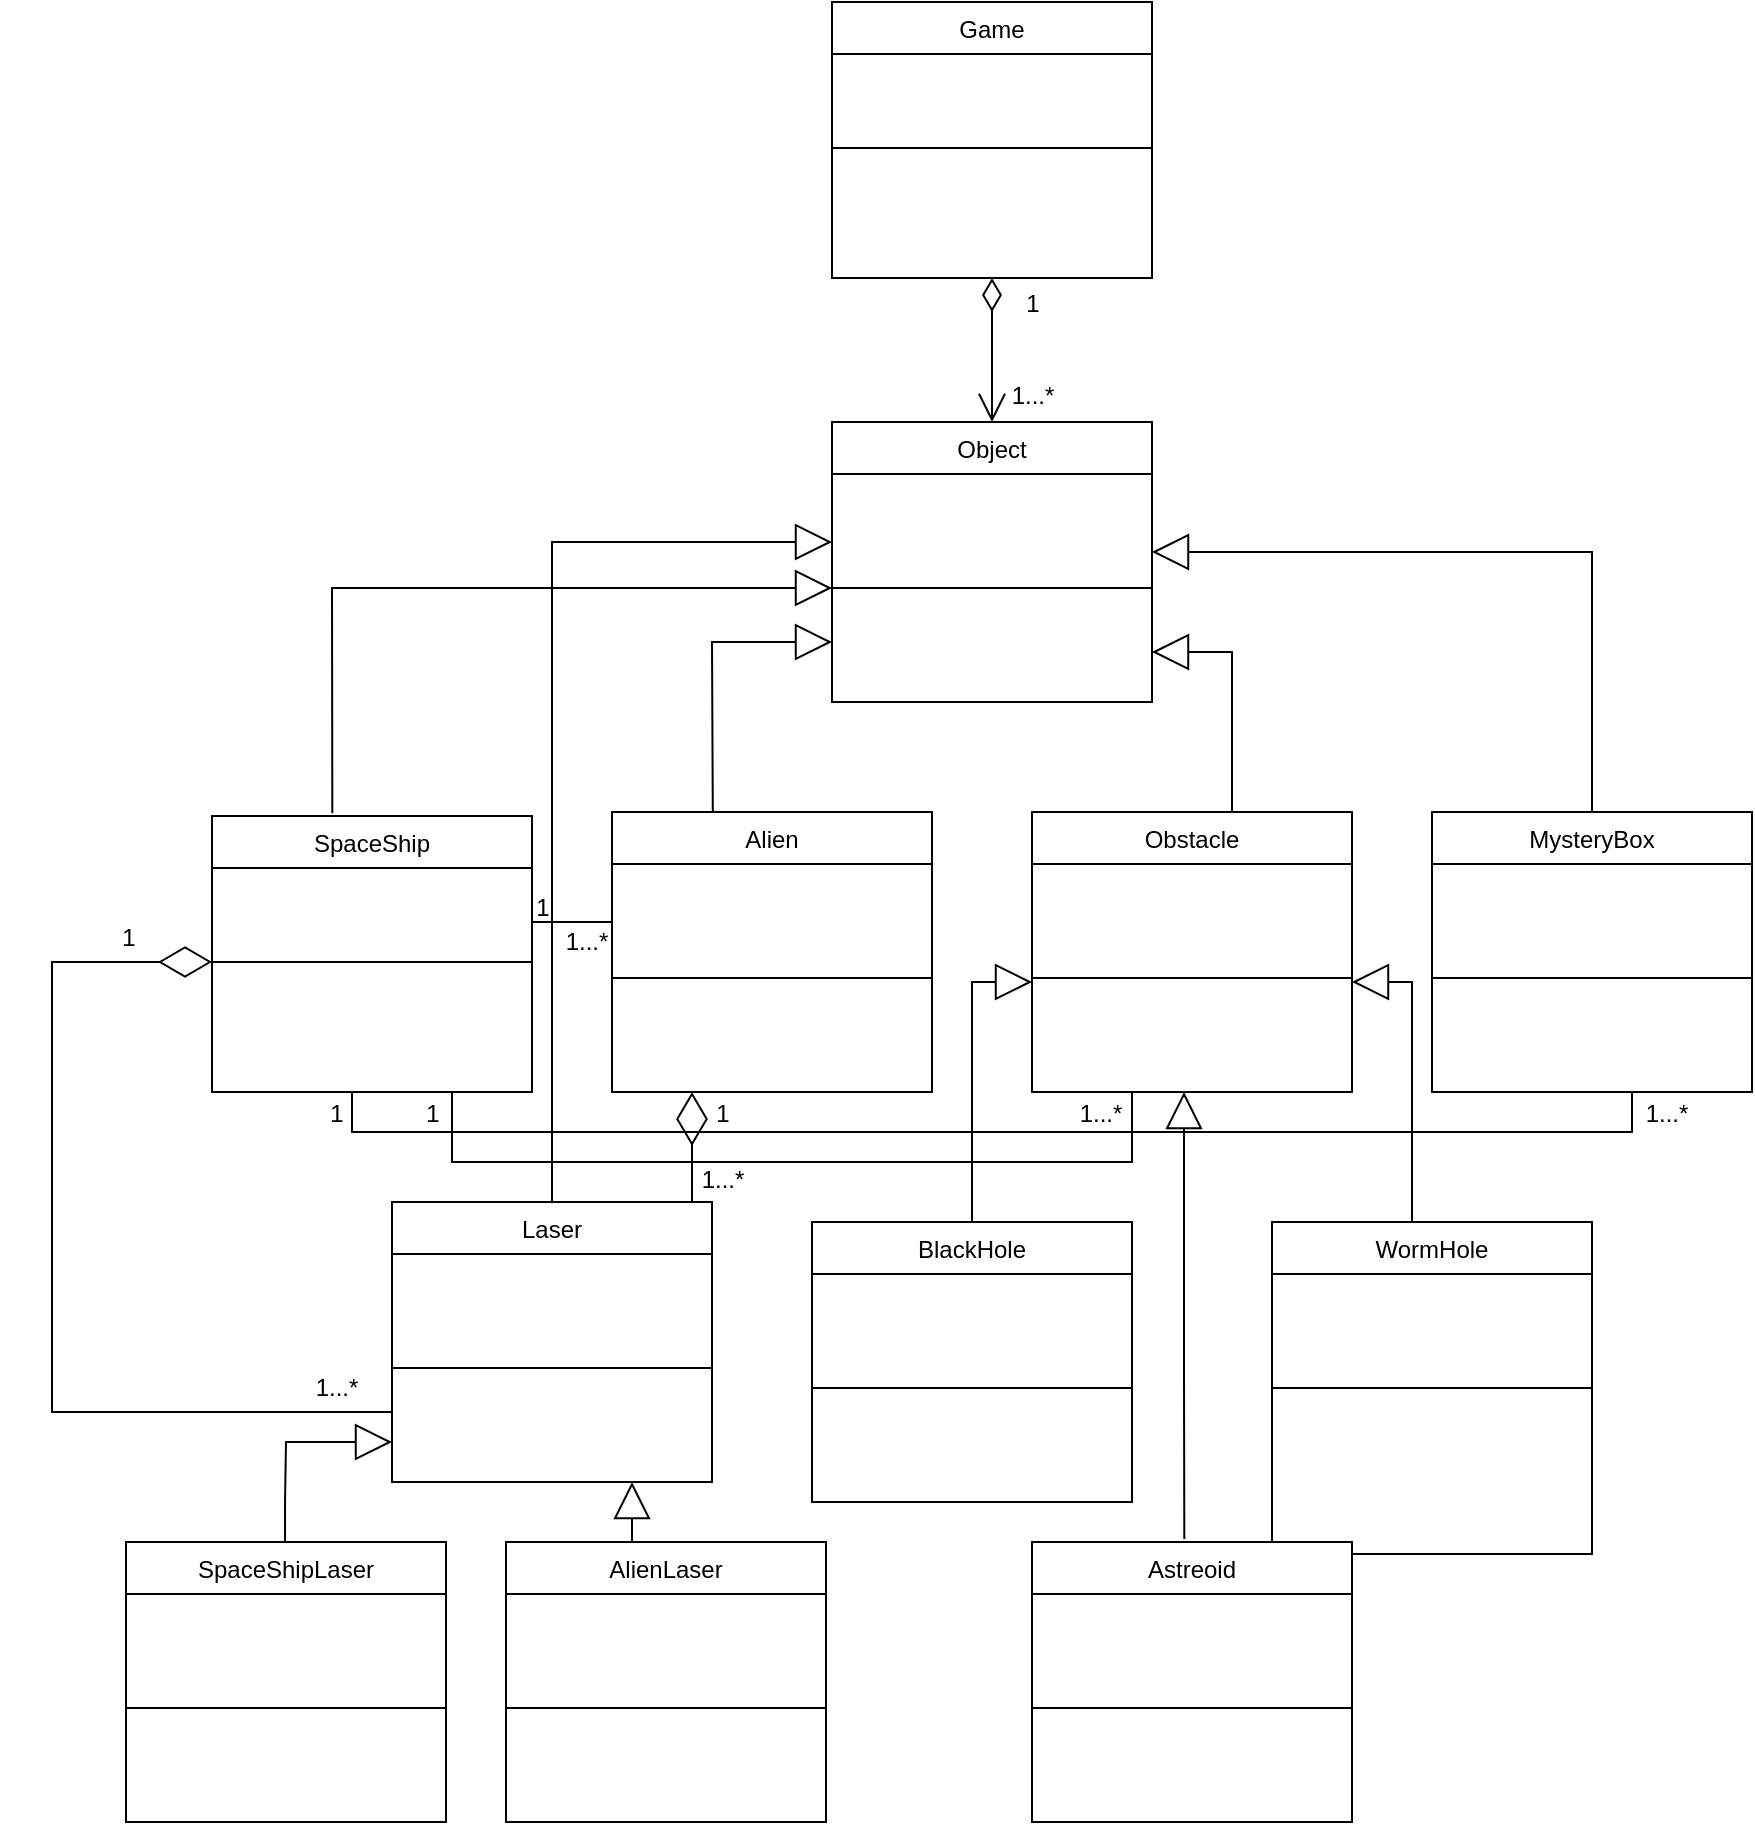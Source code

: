 <mxfile version="21.1.4" type="github">
  <diagram id="lubm0k9jyPDdO1Zf7azb" name="Sayfa -1">
    <mxGraphModel dx="1877" dy="541" grid="1" gridSize="10" guides="1" tooltips="1" connect="1" arrows="1" fold="1" page="1" pageScale="1" pageWidth="827" pageHeight="1169" math="0" shadow="0">
      <root>
        <mxCell id="WIyWlLk6GJQsqaUBKTNV-0" />
        <mxCell id="WIyWlLk6GJQsqaUBKTNV-1" parent="WIyWlLk6GJQsqaUBKTNV-0" />
        <mxCell id="gMKxESJ84tpYG7xQci_V-18" value="" style="endArrow=open;html=1;endSize=12;startArrow=diamondThin;startSize=14;startFill=0;edgeStyle=orthogonalEdgeStyle;align=left;verticalAlign=bottom;rounded=0;" parent="WIyWlLk6GJQsqaUBKTNV-1" edge="1">
          <mxGeometry x="-1" y="3" relative="1" as="geometry">
            <mxPoint x="59" y="218" as="sourcePoint" />
            <mxPoint x="59" y="290" as="targetPoint" />
            <Array as="points">
              <mxPoint x="59" y="288" />
            </Array>
          </mxGeometry>
        </mxCell>
        <mxCell id="zkfFHV4jXpPFQw0GAbJ--0" value="Game" style="swimlane;fontStyle=0;align=center;verticalAlign=top;childLayout=stackLayout;horizontal=1;startSize=26;horizontalStack=0;resizeParent=1;resizeLast=0;collapsible=1;marginBottom=0;rounded=0;shadow=0;strokeWidth=1;" parent="WIyWlLk6GJQsqaUBKTNV-1" vertex="1">
          <mxGeometry x="-21" y="80" width="160" height="138" as="geometry">
            <mxRectangle x="230" y="140" width="160" height="26" as="alternateBounds" />
          </mxGeometry>
        </mxCell>
        <mxCell id="zkfFHV4jXpPFQw0GAbJ--4" value="" style="line;html=1;strokeWidth=1;align=left;verticalAlign=middle;spacingTop=-1;spacingLeft=3;spacingRight=3;rotatable=0;labelPosition=right;points=[];portConstraint=eastwest;" parent="zkfFHV4jXpPFQw0GAbJ--0" vertex="1">
          <mxGeometry y="26" width="160" height="94" as="geometry" />
        </mxCell>
        <mxCell id="zkfFHV4jXpPFQw0GAbJ--6" value="SpaceShip" style="swimlane;fontStyle=0;align=center;verticalAlign=top;childLayout=stackLayout;horizontal=1;startSize=26;horizontalStack=0;resizeParent=1;resizeLast=0;collapsible=1;marginBottom=0;rounded=0;shadow=0;strokeWidth=1;" parent="WIyWlLk6GJQsqaUBKTNV-1" vertex="1">
          <mxGeometry x="-331" y="487" width="160" height="138" as="geometry">
            <mxRectangle x="130" y="380" width="160" height="26" as="alternateBounds" />
          </mxGeometry>
        </mxCell>
        <mxCell id="zkfFHV4jXpPFQw0GAbJ--9" value="" style="line;html=1;strokeWidth=1;align=left;verticalAlign=middle;spacingTop=-1;spacingLeft=3;spacingRight=3;rotatable=0;labelPosition=right;points=[];portConstraint=eastwest;" parent="zkfFHV4jXpPFQw0GAbJ--6" vertex="1">
          <mxGeometry y="26" width="160" height="94" as="geometry" />
        </mxCell>
        <mxCell id="zkfFHV4jXpPFQw0GAbJ--17" value="Object" style="swimlane;fontStyle=0;align=center;verticalAlign=top;childLayout=stackLayout;horizontal=1;startSize=26;horizontalStack=0;resizeParent=1;resizeLast=0;collapsible=1;marginBottom=0;rounded=0;shadow=0;strokeWidth=1;" parent="WIyWlLk6GJQsqaUBKTNV-1" vertex="1">
          <mxGeometry x="-21" y="290" width="160" height="140" as="geometry">
            <mxRectangle x="550" y="140" width="160" height="26" as="alternateBounds" />
          </mxGeometry>
        </mxCell>
        <mxCell id="zkfFHV4jXpPFQw0GAbJ--23" value="" style="line;html=1;strokeWidth=1;align=left;verticalAlign=middle;spacingTop=-1;spacingLeft=3;spacingRight=3;rotatable=0;labelPosition=right;points=[];portConstraint=eastwest;" parent="zkfFHV4jXpPFQw0GAbJ--17" vertex="1">
          <mxGeometry y="26" width="160" height="114" as="geometry" />
        </mxCell>
        <mxCell id="gMKxESJ84tpYG7xQci_V-3" value="Alien" style="swimlane;fontStyle=0;align=center;verticalAlign=top;childLayout=stackLayout;horizontal=1;startSize=26;horizontalStack=0;resizeParent=1;resizeLast=0;collapsible=1;marginBottom=0;rounded=0;shadow=0;strokeWidth=1;" parent="WIyWlLk6GJQsqaUBKTNV-1" vertex="1">
          <mxGeometry x="-131" y="485" width="160" height="140" as="geometry">
            <mxRectangle x="550" y="140" width="160" height="26" as="alternateBounds" />
          </mxGeometry>
        </mxCell>
        <mxCell id="gMKxESJ84tpYG7xQci_V-37" value="" style="endArrow=none;html=1;edgeStyle=orthogonalEdgeStyle;rounded=0;" parent="gMKxESJ84tpYG7xQci_V-3" edge="1">
          <mxGeometry relative="1" as="geometry">
            <mxPoint x="-40" y="55" as="sourcePoint" />
            <mxPoint y="55" as="targetPoint" />
          </mxGeometry>
        </mxCell>
        <mxCell id="gMKxESJ84tpYG7xQci_V-4" value="" style="line;html=1;strokeWidth=1;align=left;verticalAlign=middle;spacingTop=-1;spacingLeft=3;spacingRight=3;rotatable=0;labelPosition=right;points=[];portConstraint=eastwest;" parent="gMKxESJ84tpYG7xQci_V-3" vertex="1">
          <mxGeometry y="26" width="160" height="114" as="geometry" />
        </mxCell>
        <mxCell id="gMKxESJ84tpYG7xQci_V-5" value="Laser" style="swimlane;fontStyle=0;align=center;verticalAlign=top;childLayout=stackLayout;horizontal=1;startSize=26;horizontalStack=0;resizeParent=1;resizeLast=0;collapsible=1;marginBottom=0;rounded=0;shadow=0;strokeWidth=1;" parent="WIyWlLk6GJQsqaUBKTNV-1" vertex="1">
          <mxGeometry x="-241" y="680" width="160" height="140" as="geometry">
            <mxRectangle x="550" y="140" width="160" height="26" as="alternateBounds" />
          </mxGeometry>
        </mxCell>
        <mxCell id="gMKxESJ84tpYG7xQci_V-6" value="" style="line;html=1;strokeWidth=1;align=left;verticalAlign=middle;spacingTop=-1;spacingLeft=3;spacingRight=3;rotatable=0;labelPosition=right;points=[];portConstraint=eastwest;" parent="gMKxESJ84tpYG7xQci_V-5" vertex="1">
          <mxGeometry y="26" width="160" height="114" as="geometry" />
        </mxCell>
        <mxCell id="gMKxESJ84tpYG7xQci_V-43" value="" style="endArrow=none;html=1;edgeStyle=orthogonalEdgeStyle;rounded=0;" parent="gMKxESJ84tpYG7xQci_V-5" edge="1">
          <mxGeometry relative="1" as="geometry">
            <mxPoint x="30" y="-55" as="sourcePoint" />
            <mxPoint x="320" y="-55" as="targetPoint" />
            <Array as="points">
              <mxPoint x="30" y="-20" />
              <mxPoint x="370" y="-20" />
              <mxPoint x="370" y="-55" />
            </Array>
          </mxGeometry>
        </mxCell>
        <mxCell id="gMKxESJ84tpYG7xQci_V-7" value="Obstacle" style="swimlane;fontStyle=0;align=center;verticalAlign=top;childLayout=stackLayout;horizontal=1;startSize=26;horizontalStack=0;resizeParent=1;resizeLast=0;collapsible=1;marginBottom=0;rounded=0;shadow=0;strokeWidth=1;" parent="WIyWlLk6GJQsqaUBKTNV-1" vertex="1">
          <mxGeometry x="79" y="485" width="160" height="140" as="geometry">
            <mxRectangle x="550" y="140" width="160" height="26" as="alternateBounds" />
          </mxGeometry>
        </mxCell>
        <mxCell id="gMKxESJ84tpYG7xQci_V-8" value="" style="line;html=1;strokeWidth=1;align=left;verticalAlign=middle;spacingTop=-1;spacingLeft=3;spacingRight=3;rotatable=0;labelPosition=right;points=[];portConstraint=eastwest;" parent="gMKxESJ84tpYG7xQci_V-7" vertex="1">
          <mxGeometry y="26" width="160" height="114" as="geometry" />
        </mxCell>
        <mxCell id="gMKxESJ84tpYG7xQci_V-31" value="" style="endArrow=block;endSize=16;endFill=0;html=1;rounded=0;" parent="gMKxESJ84tpYG7xQci_V-7" edge="1">
          <mxGeometry width="160" relative="1" as="geometry">
            <mxPoint x="190" y="205" as="sourcePoint" />
            <mxPoint x="160" y="85" as="targetPoint" />
            <Array as="points">
              <mxPoint x="190" y="85" />
            </Array>
          </mxGeometry>
        </mxCell>
        <mxCell id="gMKxESJ84tpYG7xQci_V-9" value="BlackHole" style="swimlane;fontStyle=0;align=center;verticalAlign=top;childLayout=stackLayout;horizontal=1;startSize=26;horizontalStack=0;resizeParent=1;resizeLast=0;collapsible=1;marginBottom=0;rounded=0;shadow=0;strokeWidth=1;" parent="WIyWlLk6GJQsqaUBKTNV-1" vertex="1">
          <mxGeometry x="-31" y="690" width="160" height="140" as="geometry">
            <mxRectangle x="550" y="140" width="160" height="26" as="alternateBounds" />
          </mxGeometry>
        </mxCell>
        <mxCell id="gMKxESJ84tpYG7xQci_V-10" value="" style="line;html=1;strokeWidth=1;align=left;verticalAlign=middle;spacingTop=-1;spacingLeft=3;spacingRight=3;rotatable=0;labelPosition=right;points=[];portConstraint=eastwest;" parent="gMKxESJ84tpYG7xQci_V-9" vertex="1">
          <mxGeometry y="26" width="160" height="114" as="geometry" />
        </mxCell>
        <mxCell id="gMKxESJ84tpYG7xQci_V-11" value="WormHole" style="swimlane;fontStyle=0;align=center;verticalAlign=top;childLayout=stackLayout;horizontal=1;startSize=26;horizontalStack=0;resizeParent=1;resizeLast=0;collapsible=1;marginBottom=0;rounded=0;shadow=0;strokeWidth=1;" parent="WIyWlLk6GJQsqaUBKTNV-1" vertex="1">
          <mxGeometry x="199" y="690" width="160" height="166" as="geometry">
            <mxRectangle x="550" y="140" width="160" height="26" as="alternateBounds" />
          </mxGeometry>
        </mxCell>
        <mxCell id="gMKxESJ84tpYG7xQci_V-12" value="" style="line;html=1;strokeWidth=1;align=left;verticalAlign=middle;spacingTop=-1;spacingLeft=3;spacingRight=3;rotatable=0;labelPosition=right;points=[];portConstraint=eastwest;" parent="gMKxESJ84tpYG7xQci_V-11" vertex="1">
          <mxGeometry y="26" width="160" height="114" as="geometry" />
        </mxCell>
        <mxCell id="gMKxESJ84tpYG7xQci_V-13" value="Astreoid" style="swimlane;fontStyle=0;align=center;verticalAlign=top;childLayout=stackLayout;horizontal=1;startSize=26;horizontalStack=0;resizeParent=1;resizeLast=0;collapsible=1;marginBottom=0;rounded=0;shadow=0;strokeWidth=1;" parent="WIyWlLk6GJQsqaUBKTNV-1" vertex="1">
          <mxGeometry x="79" y="850" width="160" height="140" as="geometry">
            <mxRectangle x="550" y="140" width="160" height="26" as="alternateBounds" />
          </mxGeometry>
        </mxCell>
        <mxCell id="gMKxESJ84tpYG7xQci_V-14" value="" style="line;html=1;strokeWidth=1;align=left;verticalAlign=middle;spacingTop=-1;spacingLeft=3;spacingRight=3;rotatable=0;labelPosition=right;points=[];portConstraint=eastwest;" parent="gMKxESJ84tpYG7xQci_V-13" vertex="1">
          <mxGeometry y="26" width="160" height="114" as="geometry" />
        </mxCell>
        <mxCell id="gMKxESJ84tpYG7xQci_V-15" value="MysteryBox" style="swimlane;fontStyle=0;align=center;verticalAlign=top;childLayout=stackLayout;horizontal=1;startSize=26;horizontalStack=0;resizeParent=1;resizeLast=0;collapsible=1;marginBottom=0;rounded=0;shadow=0;strokeWidth=1;" parent="WIyWlLk6GJQsqaUBKTNV-1" vertex="1">
          <mxGeometry x="279" y="485" width="160" height="140" as="geometry">
            <mxRectangle x="550" y="140" width="160" height="26" as="alternateBounds" />
          </mxGeometry>
        </mxCell>
        <mxCell id="gMKxESJ84tpYG7xQci_V-16" value="" style="line;html=1;strokeWidth=1;align=left;verticalAlign=middle;spacingTop=-1;spacingLeft=3;spacingRight=3;rotatable=0;labelPosition=right;points=[];portConstraint=eastwest;" parent="gMKxESJ84tpYG7xQci_V-15" vertex="1">
          <mxGeometry y="26" width="160" height="114" as="geometry" />
        </mxCell>
        <mxCell id="gMKxESJ84tpYG7xQci_V-20" value="" style="endArrow=block;endSize=16;endFill=0;html=1;rounded=0;exitX=0.376;exitY=-0.01;exitDx=0;exitDy=0;exitPerimeter=0;" parent="WIyWlLk6GJQsqaUBKTNV-1" source="zkfFHV4jXpPFQw0GAbJ--6" target="zkfFHV4jXpPFQw0GAbJ--23" edge="1">
          <mxGeometry width="160" relative="1" as="geometry">
            <mxPoint x="-271" y="480" as="sourcePoint" />
            <mxPoint x="-71" y="370" as="targetPoint" />
            <Array as="points">
              <mxPoint x="-271" y="373" />
            </Array>
          </mxGeometry>
        </mxCell>
        <mxCell id="gMKxESJ84tpYG7xQci_V-21" value="" style="endArrow=block;endSize=16;endFill=0;html=1;rounded=0;exitX=0.315;exitY=0.002;exitDx=0;exitDy=0;exitPerimeter=0;" parent="WIyWlLk6GJQsqaUBKTNV-1" source="gMKxESJ84tpYG7xQci_V-3" edge="1">
          <mxGeometry width="160" relative="1" as="geometry">
            <mxPoint x="-81" y="480" as="sourcePoint" />
            <mxPoint x="-21" y="400" as="targetPoint" />
            <Array as="points">
              <mxPoint x="-81" y="400" />
            </Array>
          </mxGeometry>
        </mxCell>
        <mxCell id="gMKxESJ84tpYG7xQci_V-22" value="" style="endArrow=block;endSize=16;endFill=0;html=1;rounded=0;" parent="WIyWlLk6GJQsqaUBKTNV-1" edge="1">
          <mxGeometry width="160" relative="1" as="geometry">
            <mxPoint x="-161" y="680" as="sourcePoint" />
            <mxPoint x="-21" y="350" as="targetPoint" />
            <Array as="points">
              <mxPoint x="-161" y="350" />
            </Array>
          </mxGeometry>
        </mxCell>
        <mxCell id="gMKxESJ84tpYG7xQci_V-27" value="" style="endArrow=block;endSize=16;endFill=0;html=1;rounded=0;" parent="WIyWlLk6GJQsqaUBKTNV-1" edge="1">
          <mxGeometry width="160" relative="1" as="geometry">
            <mxPoint x="179" y="485" as="sourcePoint" />
            <mxPoint x="139" y="405" as="targetPoint" />
            <Array as="points">
              <mxPoint x="179" y="405" />
            </Array>
          </mxGeometry>
        </mxCell>
        <mxCell id="gMKxESJ84tpYG7xQci_V-28" value="" style="endArrow=block;endSize=16;endFill=0;html=1;rounded=0;exitX=0.5;exitY=0;exitDx=0;exitDy=0;" parent="WIyWlLk6GJQsqaUBKTNV-1" source="gMKxESJ84tpYG7xQci_V-15" edge="1">
          <mxGeometry width="160" relative="1" as="geometry">
            <mxPoint x="349" y="485" as="sourcePoint" />
            <mxPoint x="139" y="355" as="targetPoint" />
            <Array as="points">
              <mxPoint x="359" y="355" />
            </Array>
          </mxGeometry>
        </mxCell>
        <mxCell id="gMKxESJ84tpYG7xQci_V-30" value="" style="endArrow=block;endSize=16;endFill=0;html=1;rounded=0;exitX=0.5;exitY=0;exitDx=0;exitDy=0;" parent="WIyWlLk6GJQsqaUBKTNV-1" source="gMKxESJ84tpYG7xQci_V-9" edge="1">
          <mxGeometry width="160" relative="1" as="geometry">
            <mxPoint x="39" y="680" as="sourcePoint" />
            <mxPoint x="79" y="570" as="targetPoint" />
            <Array as="points">
              <mxPoint x="49" y="570" />
            </Array>
          </mxGeometry>
        </mxCell>
        <mxCell id="gMKxESJ84tpYG7xQci_V-32" value="" style="endArrow=block;endSize=16;endFill=0;html=1;rounded=0;exitX=0.476;exitY=-0.011;exitDx=0;exitDy=0;exitPerimeter=0;" parent="WIyWlLk6GJQsqaUBKTNV-1" source="gMKxESJ84tpYG7xQci_V-13" edge="1">
          <mxGeometry width="160" relative="1" as="geometry">
            <mxPoint x="156.04" y="841.78" as="sourcePoint" />
            <mxPoint x="155" y="625" as="targetPoint" />
            <Array as="points">
              <mxPoint x="155" y="765" />
              <mxPoint x="155" y="655" />
              <mxPoint x="155" y="645" />
            </Array>
          </mxGeometry>
        </mxCell>
        <mxCell id="gMKxESJ84tpYG7xQci_V-40" value="" style="endArrow=none;html=1;edgeStyle=orthogonalEdgeStyle;rounded=0;" parent="WIyWlLk6GJQsqaUBKTNV-1" edge="1">
          <mxGeometry relative="1" as="geometry">
            <mxPoint x="-261" y="625" as="sourcePoint" />
            <mxPoint x="379" y="625" as="targetPoint" />
            <Array as="points">
              <mxPoint x="-261" y="645" />
              <mxPoint x="379" y="645" />
            </Array>
          </mxGeometry>
        </mxCell>
        <mxCell id="gMKxESJ84tpYG7xQci_V-46" value="" style="endArrow=diamondThin;endFill=0;endSize=24;html=1;rounded=0;exitX=0;exitY=0.75;exitDx=0;exitDy=0;" parent="WIyWlLk6GJQsqaUBKTNV-1" source="gMKxESJ84tpYG7xQci_V-5" edge="1">
          <mxGeometry width="160" relative="1" as="geometry">
            <mxPoint x="-331" y="680" as="sourcePoint" />
            <mxPoint x="-331" y="560" as="targetPoint" />
            <Array as="points">
              <mxPoint x="-411" y="785" />
              <mxPoint x="-411" y="560" />
              <mxPoint x="-381" y="560" />
            </Array>
          </mxGeometry>
        </mxCell>
        <mxCell id="gMKxESJ84tpYG7xQci_V-49" value="" style="endArrow=diamondThin;endFill=0;endSize=24;html=1;rounded=0;entryX=0.25;entryY=1;entryDx=0;entryDy=0;" parent="WIyWlLk6GJQsqaUBKTNV-1" target="gMKxESJ84tpYG7xQci_V-3" edge="1">
          <mxGeometry width="160" relative="1" as="geometry">
            <mxPoint x="-91" y="680" as="sourcePoint" />
            <mxPoint x="69" y="720" as="targetPoint" />
          </mxGeometry>
        </mxCell>
        <mxCell id="gMKxESJ84tpYG7xQci_V-50" value="&lt;span style=&quot;font-weight: normal;&quot;&gt;&lt;font style=&quot;font-size: 12px;&quot;&gt;1...*&lt;br&gt;&lt;/font&gt;&lt;/span&gt;" style="text;align=center;fontStyle=1;verticalAlign=middle;spacingLeft=3;spacingRight=3;strokeColor=none;rotatable=0;points=[[0,0.5],[1,0.5]];portConstraint=eastwest;html=1;" parent="WIyWlLk6GJQsqaUBKTNV-1" vertex="1">
          <mxGeometry x="39" y="264" width="80" height="26" as="geometry" />
        </mxCell>
        <mxCell id="NQD3n6qVmrkn3B2P8fM2-1" value="&lt;span style=&quot;font-weight: normal;&quot;&gt;&lt;font style=&quot;font-size: 12px;&quot;&gt;1&lt;/font&gt;&lt;/span&gt;" style="text;align=center;fontStyle=1;verticalAlign=middle;spacingLeft=3;spacingRight=3;strokeColor=none;rotatable=0;points=[[0,0.5],[1,0.5]];portConstraint=eastwest;html=1;" parent="WIyWlLk6GJQsqaUBKTNV-1" vertex="1">
          <mxGeometry x="39" y="218" width="80" height="26" as="geometry" />
        </mxCell>
        <mxCell id="NQD3n6qVmrkn3B2P8fM2-10" value="&lt;span style=&quot;font-weight: normal;&quot;&gt;&lt;font style=&quot;font-size: 12px;&quot;&gt;1&lt;/font&gt;&lt;/span&gt;" style="text;align=center;fontStyle=1;verticalAlign=middle;spacingLeft=3;spacingRight=3;strokeColor=none;rotatable=0;points=[[0,0.5],[1,0.5]];portConstraint=eastwest;html=1;" parent="WIyWlLk6GJQsqaUBKTNV-1" vertex="1">
          <mxGeometry x="-413" y="535" width="80" height="26" as="geometry" />
        </mxCell>
        <mxCell id="NQD3n6qVmrkn3B2P8fM2-13" value="&lt;span style=&quot;font-weight: normal;&quot;&gt;&lt;font style=&quot;font-size: 12px;&quot;&gt;1&lt;/font&gt;&lt;/span&gt;" style="text;align=center;fontStyle=1;verticalAlign=middle;spacingLeft=3;spacingRight=3;strokeColor=none;rotatable=0;points=[[0,0.5],[1,0.5]];portConstraint=eastwest;html=1;" parent="WIyWlLk6GJQsqaUBKTNV-1" vertex="1">
          <mxGeometry x="-309" y="623" width="80" height="26" as="geometry" />
        </mxCell>
        <mxCell id="NQD3n6qVmrkn3B2P8fM2-14" value="&lt;span style=&quot;font-weight: 400;&quot;&gt;1...*&lt;br&gt;&lt;/span&gt;" style="text;align=center;fontStyle=1;verticalAlign=middle;spacingLeft=3;spacingRight=3;strokeColor=none;rotatable=0;points=[[0,0.5],[1,0.5]];portConstraint=eastwest;html=1;" parent="WIyWlLk6GJQsqaUBKTNV-1" vertex="1">
          <mxGeometry x="356" y="623" width="80" height="26" as="geometry" />
        </mxCell>
        <mxCell id="NQD3n6qVmrkn3B2P8fM2-15" value="&lt;span style=&quot;font-weight: 400;&quot;&gt;1...*&lt;br&gt;&lt;/span&gt;" style="text;align=center;fontStyle=1;verticalAlign=middle;spacingLeft=3;spacingRight=3;strokeColor=none;rotatable=0;points=[[0,0.5],[1,0.5]];portConstraint=eastwest;html=1;" parent="WIyWlLk6GJQsqaUBKTNV-1" vertex="1">
          <mxGeometry x="-309" y="760" width="80" height="26" as="geometry" />
        </mxCell>
        <mxCell id="NQD3n6qVmrkn3B2P8fM2-16" value="&lt;span style=&quot;font-weight: normal;&quot;&gt;&lt;font style=&quot;font-size: 12px;&quot;&gt;1&lt;/font&gt;&lt;/span&gt;" style="text;align=center;fontStyle=1;verticalAlign=middle;spacingLeft=3;spacingRight=3;strokeColor=none;rotatable=0;points=[[0,0.5],[1,0.5]];portConstraint=eastwest;html=1;" parent="WIyWlLk6GJQsqaUBKTNV-1" vertex="1">
          <mxGeometry x="-261" y="623" width="80" height="26" as="geometry" />
        </mxCell>
        <mxCell id="NQD3n6qVmrkn3B2P8fM2-17" value="&lt;span style=&quot;font-weight: 400;&quot;&gt;1...*&lt;br&gt;&lt;/span&gt;" style="text;align=center;fontStyle=1;verticalAlign=middle;spacingLeft=3;spacingRight=3;strokeColor=none;rotatable=0;points=[[0,0.5],[1,0.5]];portConstraint=eastwest;html=1;" parent="WIyWlLk6GJQsqaUBKTNV-1" vertex="1">
          <mxGeometry x="73" y="623" width="80" height="26" as="geometry" />
        </mxCell>
        <mxCell id="NQD3n6qVmrkn3B2P8fM2-21" value="&lt;span style=&quot;font-weight: 400;&quot;&gt;1...*&lt;br&gt;&lt;/span&gt;" style="text;align=center;fontStyle=1;verticalAlign=middle;spacingLeft=3;spacingRight=3;strokeColor=none;rotatable=0;points=[[0,0.5],[1,0.5]];portConstraint=eastwest;html=1;" parent="WIyWlLk6GJQsqaUBKTNV-1" vertex="1">
          <mxGeometry x="-116" y="656" width="80" height="26" as="geometry" />
        </mxCell>
        <mxCell id="NQD3n6qVmrkn3B2P8fM2-22" value="&lt;span style=&quot;font-weight: normal;&quot;&gt;&lt;font style=&quot;font-size: 12px;&quot;&gt;1&lt;/font&gt;&lt;/span&gt;" style="text;align=center;fontStyle=1;verticalAlign=middle;spacingLeft=3;spacingRight=3;strokeColor=none;rotatable=0;points=[[0,0.5],[1,0.5]];portConstraint=eastwest;html=1;" parent="WIyWlLk6GJQsqaUBKTNV-1" vertex="1">
          <mxGeometry x="-116" y="623" width="80" height="26" as="geometry" />
        </mxCell>
        <mxCell id="NQD3n6qVmrkn3B2P8fM2-23" value="&lt;span style=&quot;font-weight: normal;&quot;&gt;&lt;font style=&quot;font-size: 12px;&quot;&gt;1&lt;/font&gt;&lt;/span&gt;" style="text;align=center;fontStyle=1;verticalAlign=middle;spacingLeft=3;spacingRight=3;strokeColor=none;rotatable=0;points=[[0,0.5],[1,0.5]];portConstraint=eastwest;html=1;" parent="WIyWlLk6GJQsqaUBKTNV-1" vertex="1">
          <mxGeometry x="-206" y="520" width="80" height="26" as="geometry" />
        </mxCell>
        <mxCell id="NQD3n6qVmrkn3B2P8fM2-24" value="&lt;span style=&quot;font-weight: 400;&quot;&gt;1...*&lt;br&gt;&lt;/span&gt;" style="text;align=center;fontStyle=1;verticalAlign=middle;spacingLeft=3;spacingRight=3;strokeColor=none;rotatable=0;points=[[0,0.5],[1,0.5]];portConstraint=eastwest;html=1;" parent="WIyWlLk6GJQsqaUBKTNV-1" vertex="1">
          <mxGeometry x="-184" y="537" width="80" height="26" as="geometry" />
        </mxCell>
        <mxCell id="NQD3n6qVmrkn3B2P8fM2-37" value="SpaceShipLaser" style="swimlane;fontStyle=0;align=center;verticalAlign=top;childLayout=stackLayout;horizontal=1;startSize=26;horizontalStack=0;resizeParent=1;resizeLast=0;collapsible=1;marginBottom=0;rounded=0;shadow=0;strokeWidth=1;" parent="WIyWlLk6GJQsqaUBKTNV-1" vertex="1">
          <mxGeometry x="-374" y="850" width="160" height="140" as="geometry">
            <mxRectangle x="550" y="140" width="160" height="26" as="alternateBounds" />
          </mxGeometry>
        </mxCell>
        <mxCell id="NQD3n6qVmrkn3B2P8fM2-38" value="" style="line;html=1;strokeWidth=1;align=left;verticalAlign=middle;spacingTop=-1;spacingLeft=3;spacingRight=3;rotatable=0;labelPosition=right;points=[];portConstraint=eastwest;" parent="NQD3n6qVmrkn3B2P8fM2-37" vertex="1">
          <mxGeometry y="26" width="160" height="114" as="geometry" />
        </mxCell>
        <mxCell id="NQD3n6qVmrkn3B2P8fM2-39" value="AlienLaser" style="swimlane;fontStyle=0;align=center;verticalAlign=top;childLayout=stackLayout;horizontal=1;startSize=26;horizontalStack=0;resizeParent=1;resizeLast=0;collapsible=1;marginBottom=0;rounded=0;shadow=0;strokeWidth=1;" parent="WIyWlLk6GJQsqaUBKTNV-1" vertex="1">
          <mxGeometry x="-184" y="850" width="160" height="140" as="geometry">
            <mxRectangle x="550" y="140" width="160" height="26" as="alternateBounds" />
          </mxGeometry>
        </mxCell>
        <mxCell id="NQD3n6qVmrkn3B2P8fM2-40" value="" style="line;html=1;strokeWidth=1;align=left;verticalAlign=middle;spacingTop=-1;spacingLeft=3;spacingRight=3;rotatable=0;labelPosition=right;points=[];portConstraint=eastwest;" parent="NQD3n6qVmrkn3B2P8fM2-39" vertex="1">
          <mxGeometry y="26" width="160" height="114" as="geometry" />
        </mxCell>
        <mxCell id="NQD3n6qVmrkn3B2P8fM2-41" value="" style="endArrow=block;endSize=16;endFill=0;html=1;rounded=0;" parent="WIyWlLk6GJQsqaUBKTNV-1" edge="1">
          <mxGeometry width="160" relative="1" as="geometry">
            <mxPoint x="-121" y="850" as="sourcePoint" />
            <mxPoint x="-121" y="820" as="targetPoint" />
            <Array as="points">
              <mxPoint x="-121" y="850" />
              <mxPoint x="-121" y="840" />
            </Array>
          </mxGeometry>
        </mxCell>
        <mxCell id="NQD3n6qVmrkn3B2P8fM2-42" value="" style="endArrow=block;endSize=16;endFill=0;html=1;rounded=0;" parent="WIyWlLk6GJQsqaUBKTNV-1" edge="1">
          <mxGeometry width="160" relative="1" as="geometry">
            <mxPoint x="-294.48" y="830" as="sourcePoint" />
            <mxPoint x="-241" y="800" as="targetPoint" />
            <Array as="points">
              <mxPoint x="-294.48" y="850" />
              <mxPoint x="-294.48" y="830" />
              <mxPoint x="-294" y="800" />
            </Array>
          </mxGeometry>
        </mxCell>
      </root>
    </mxGraphModel>
  </diagram>
</mxfile>
